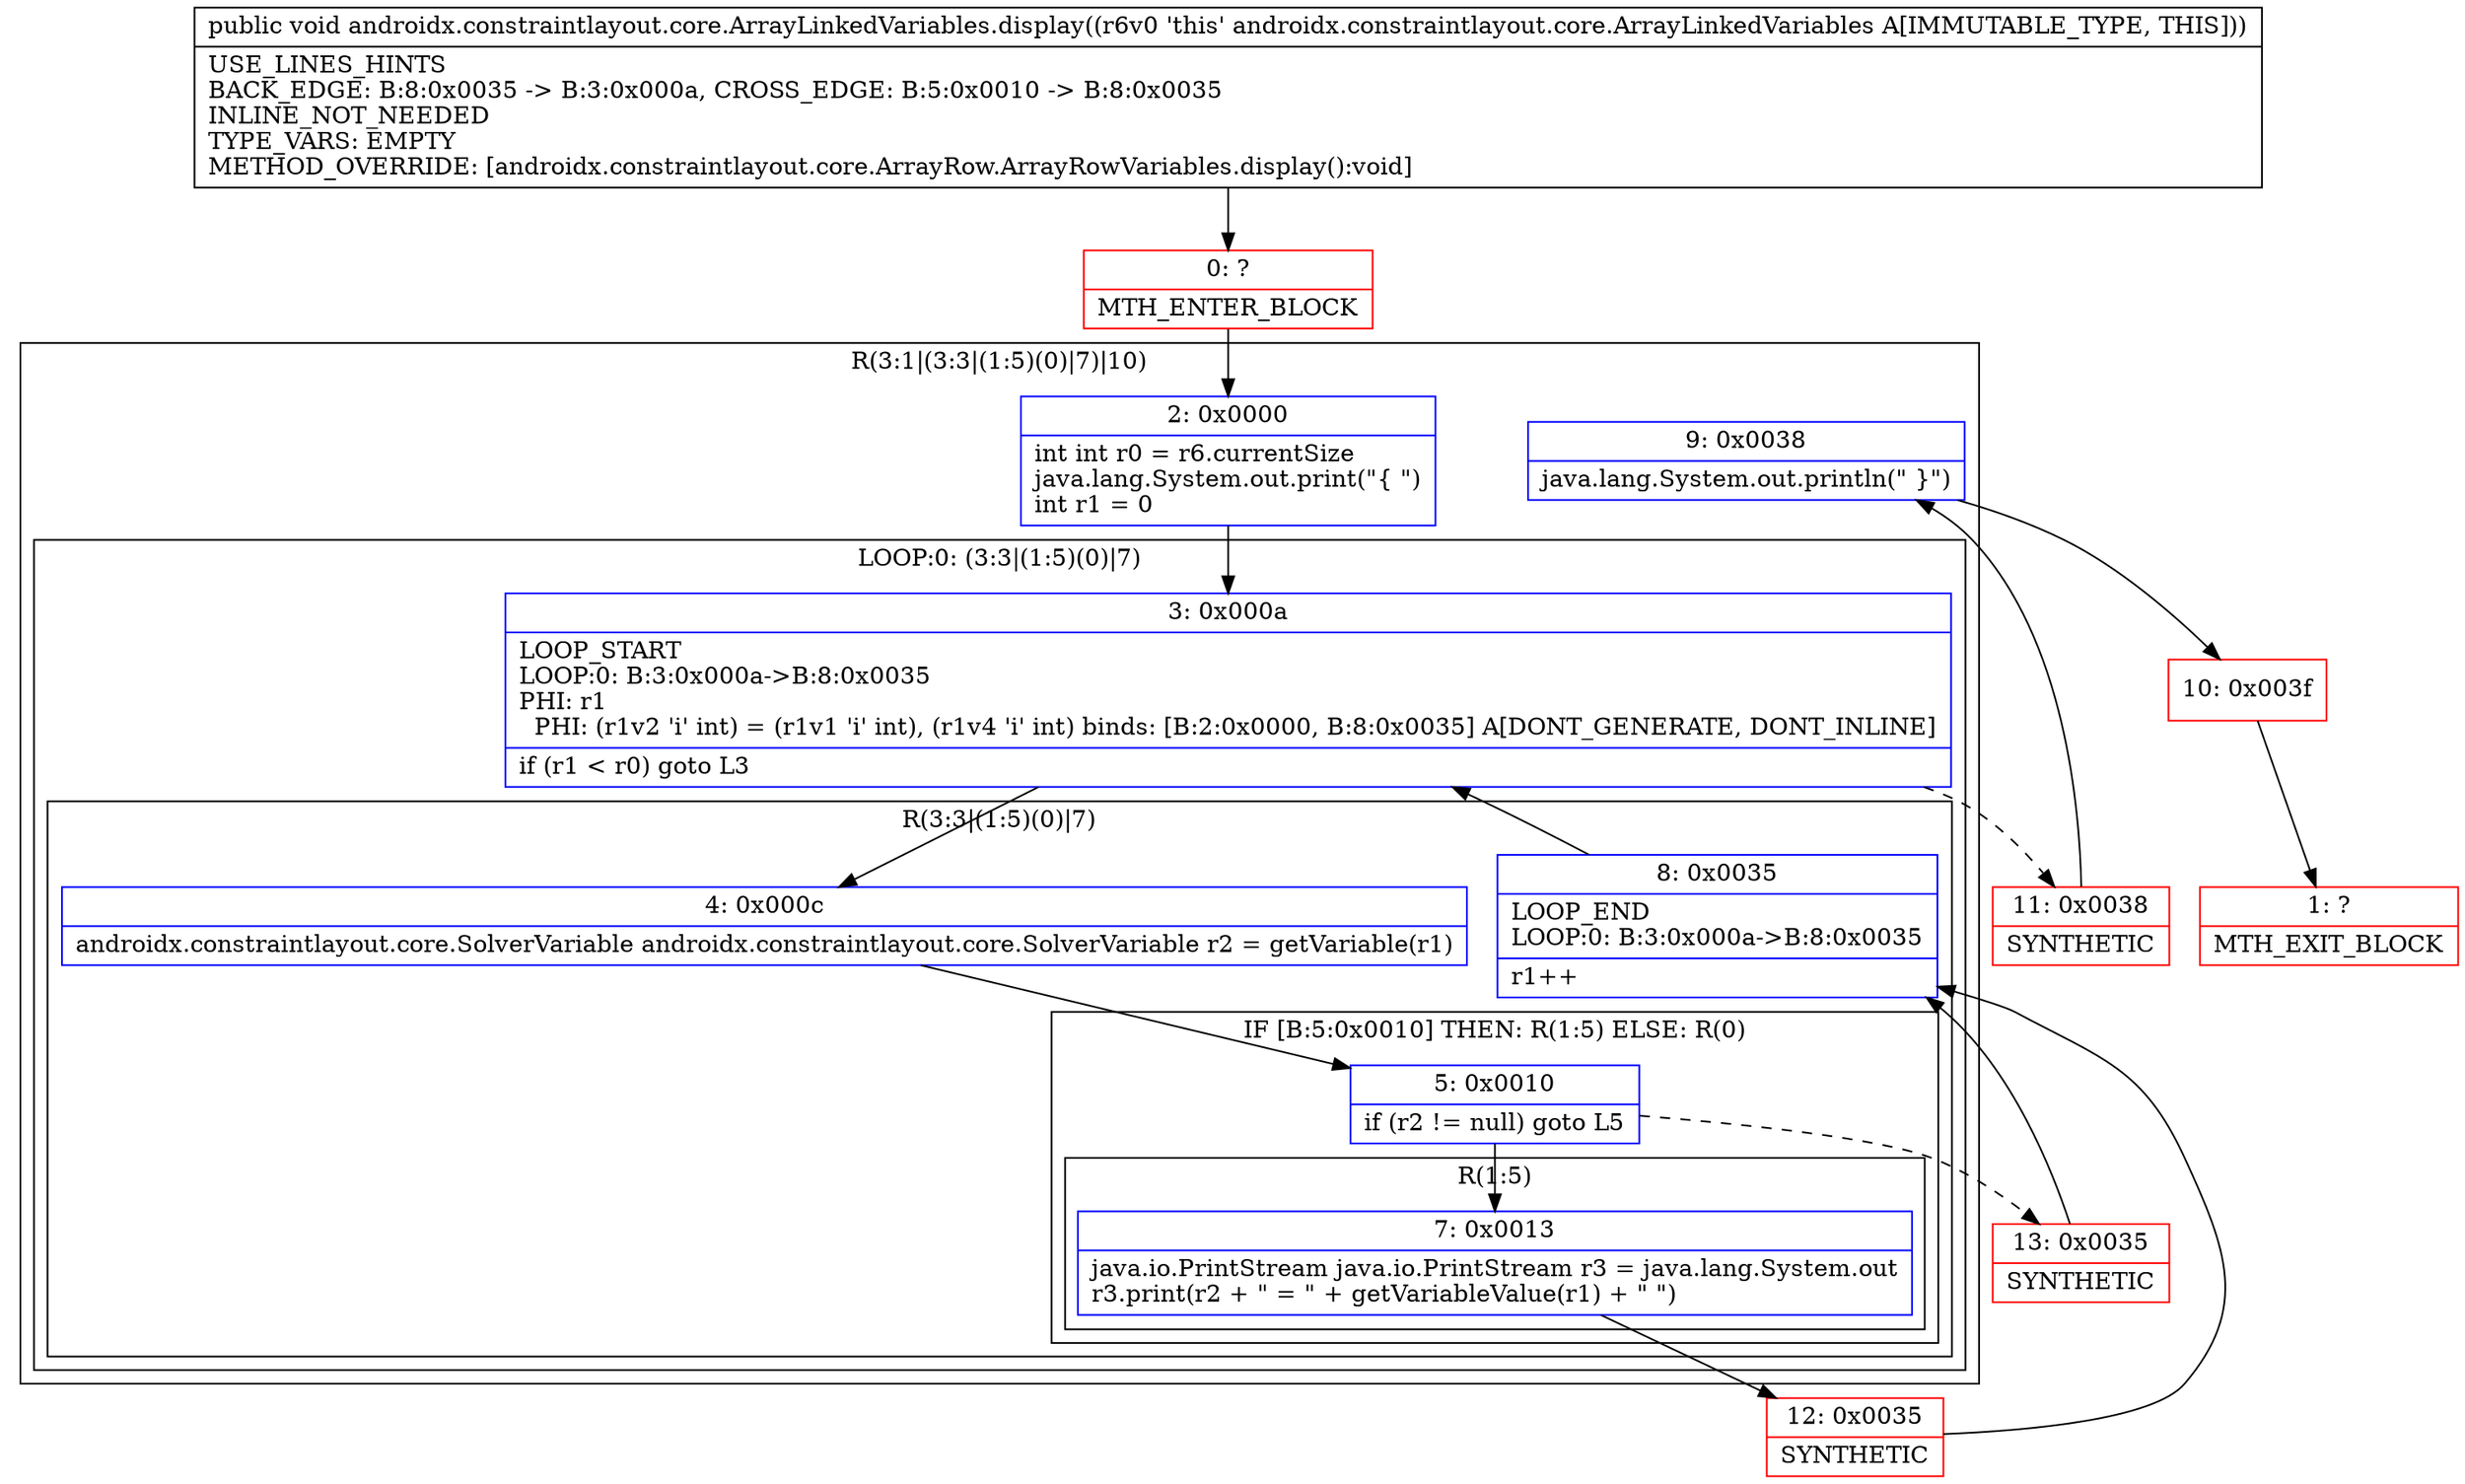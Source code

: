 digraph "CFG forandroidx.constraintlayout.core.ArrayLinkedVariables.display()V" {
subgraph cluster_Region_13524697 {
label = "R(3:1|(3:3|(1:5)(0)|7)|10)";
node [shape=record,color=blue];
Node_2 [shape=record,label="{2\:\ 0x0000|int int r0 = r6.currentSize\ljava.lang.System.out.print(\"\{ \")\lint r1 = 0\l}"];
subgraph cluster_LoopRegion_1442277819 {
label = "LOOP:0: (3:3|(1:5)(0)|7)";
node [shape=record,color=blue];
Node_3 [shape=record,label="{3\:\ 0x000a|LOOP_START\lLOOP:0: B:3:0x000a\-\>B:8:0x0035\lPHI: r1 \l  PHI: (r1v2 'i' int) = (r1v1 'i' int), (r1v4 'i' int) binds: [B:2:0x0000, B:8:0x0035] A[DONT_GENERATE, DONT_INLINE]\l|if (r1 \< r0) goto L3\l}"];
subgraph cluster_Region_677137598 {
label = "R(3:3|(1:5)(0)|7)";
node [shape=record,color=blue];
Node_4 [shape=record,label="{4\:\ 0x000c|androidx.constraintlayout.core.SolverVariable androidx.constraintlayout.core.SolverVariable r2 = getVariable(r1)\l}"];
subgraph cluster_IfRegion_58136785 {
label = "IF [B:5:0x0010] THEN: R(1:5) ELSE: R(0)";
node [shape=record,color=blue];
Node_5 [shape=record,label="{5\:\ 0x0010|if (r2 != null) goto L5\l}"];
subgraph cluster_Region_1908254889 {
label = "R(1:5)";
node [shape=record,color=blue];
Node_7 [shape=record,label="{7\:\ 0x0013|java.io.PrintStream java.io.PrintStream r3 = java.lang.System.out\lr3.print(r2 + \" = \" + getVariableValue(r1) + \" \")\l}"];
}
subgraph cluster_Region_1763190188 {
label = "R(0)";
node [shape=record,color=blue];
}
}
Node_8 [shape=record,label="{8\:\ 0x0035|LOOP_END\lLOOP:0: B:3:0x000a\-\>B:8:0x0035\l|r1++\l}"];
}
}
Node_9 [shape=record,label="{9\:\ 0x0038|java.lang.System.out.println(\" \}\")\l}"];
}
Node_0 [shape=record,color=red,label="{0\:\ ?|MTH_ENTER_BLOCK\l}"];
Node_12 [shape=record,color=red,label="{12\:\ 0x0035|SYNTHETIC\l}"];
Node_13 [shape=record,color=red,label="{13\:\ 0x0035|SYNTHETIC\l}"];
Node_11 [shape=record,color=red,label="{11\:\ 0x0038|SYNTHETIC\l}"];
Node_10 [shape=record,color=red,label="{10\:\ 0x003f}"];
Node_1 [shape=record,color=red,label="{1\:\ ?|MTH_EXIT_BLOCK\l}"];
MethodNode[shape=record,label="{public void androidx.constraintlayout.core.ArrayLinkedVariables.display((r6v0 'this' androidx.constraintlayout.core.ArrayLinkedVariables A[IMMUTABLE_TYPE, THIS]))  | USE_LINES_HINTS\lBACK_EDGE: B:8:0x0035 \-\> B:3:0x000a, CROSS_EDGE: B:5:0x0010 \-\> B:8:0x0035\lINLINE_NOT_NEEDED\lTYPE_VARS: EMPTY\lMETHOD_OVERRIDE: [androidx.constraintlayout.core.ArrayRow.ArrayRowVariables.display():void]\l}"];
MethodNode -> Node_0;Node_2 -> Node_3;
Node_3 -> Node_4;
Node_3 -> Node_11[style=dashed];
Node_4 -> Node_5;
Node_5 -> Node_7;
Node_5 -> Node_13[style=dashed];
Node_7 -> Node_12;
Node_8 -> Node_3;
Node_9 -> Node_10;
Node_0 -> Node_2;
Node_12 -> Node_8;
Node_13 -> Node_8;
Node_11 -> Node_9;
Node_10 -> Node_1;
}

